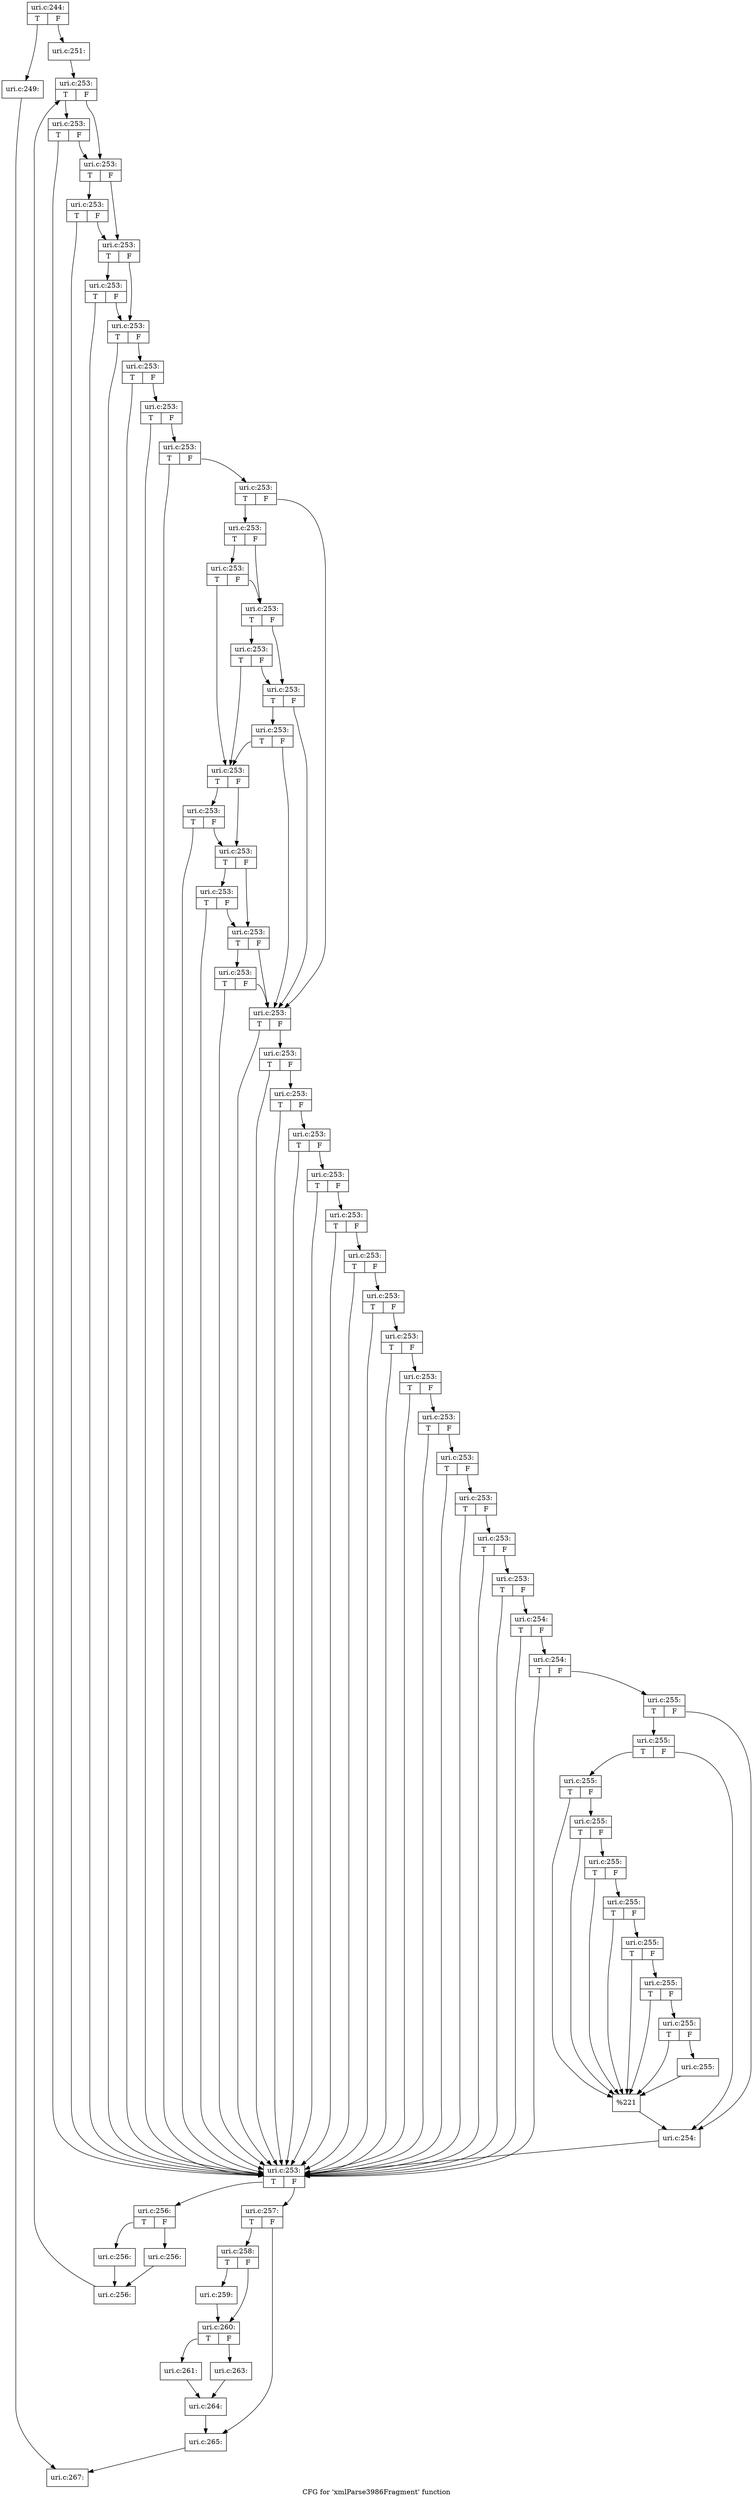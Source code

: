digraph "CFG for 'xmlParse3986Fragment' function" {
	label="CFG for 'xmlParse3986Fragment' function";

	Node0x48a6960 [shape=record,label="{uri.c:244:|{<s0>T|<s1>F}}"];
	Node0x48a6960:s0 -> Node0x4990c30;
	Node0x48a6960:s1 -> Node0x4990c80;
	Node0x4990c30 [shape=record,label="{uri.c:249:}"];
	Node0x4990c30 -> Node0x4990360;
	Node0x4990c80 [shape=record,label="{uri.c:251:}"];
	Node0x4990c80 -> Node0x48b5940;
	Node0x48b5940 [shape=record,label="{uri.c:253:|{<s0>T|<s1>F}}"];
	Node0x48b5940:s0 -> Node0x4992270;
	Node0x48b5940:s1 -> Node0x4992220;
	Node0x4992270 [shape=record,label="{uri.c:253:|{<s0>T|<s1>F}}"];
	Node0x4992270:s0 -> Node0x48b5be0;
	Node0x4992270:s1 -> Node0x4992220;
	Node0x4992220 [shape=record,label="{uri.c:253:|{<s0>T|<s1>F}}"];
	Node0x4992220:s0 -> Node0x4992780;
	Node0x4992220:s1 -> Node0x49921d0;
	Node0x4992780 [shape=record,label="{uri.c:253:|{<s0>T|<s1>F}}"];
	Node0x4992780:s0 -> Node0x48b5be0;
	Node0x4992780:s1 -> Node0x49921d0;
	Node0x49921d0 [shape=record,label="{uri.c:253:|{<s0>T|<s1>F}}"];
	Node0x49921d0:s0 -> Node0x4992c30;
	Node0x49921d0:s1 -> Node0x4992180;
	Node0x4992c30 [shape=record,label="{uri.c:253:|{<s0>T|<s1>F}}"];
	Node0x4992c30:s0 -> Node0x48b5be0;
	Node0x4992c30:s1 -> Node0x4992180;
	Node0x4992180 [shape=record,label="{uri.c:253:|{<s0>T|<s1>F}}"];
	Node0x4992180:s0 -> Node0x48b5be0;
	Node0x4992180:s1 -> Node0x4992130;
	Node0x4992130 [shape=record,label="{uri.c:253:|{<s0>T|<s1>F}}"];
	Node0x4992130:s0 -> Node0x48b5be0;
	Node0x4992130:s1 -> Node0x49920e0;
	Node0x49920e0 [shape=record,label="{uri.c:253:|{<s0>T|<s1>F}}"];
	Node0x49920e0:s0 -> Node0x48b5be0;
	Node0x49920e0:s1 -> Node0x4992090;
	Node0x4992090 [shape=record,label="{uri.c:253:|{<s0>T|<s1>F}}"];
	Node0x4992090:s0 -> Node0x48b5be0;
	Node0x4992090:s1 -> Node0x4992040;
	Node0x4992040 [shape=record,label="{uri.c:253:|{<s0>T|<s1>F}}"];
	Node0x4992040:s0 -> Node0x49939f0;
	Node0x4992040:s1 -> Node0x4991ff0;
	Node0x49939f0 [shape=record,label="{uri.c:253:|{<s0>T|<s1>F}}"];
	Node0x49939f0:s0 -> Node0x4993d10;
	Node0x49939f0:s1 -> Node0x4993cc0;
	Node0x4993d10 [shape=record,label="{uri.c:253:|{<s0>T|<s1>F}}"];
	Node0x4993d10:s0 -> Node0x49939a0;
	Node0x4993d10:s1 -> Node0x4993cc0;
	Node0x4993cc0 [shape=record,label="{uri.c:253:|{<s0>T|<s1>F}}"];
	Node0x4993cc0:s0 -> Node0x49942e0;
	Node0x4993cc0:s1 -> Node0x4993c70;
	Node0x49942e0 [shape=record,label="{uri.c:253:|{<s0>T|<s1>F}}"];
	Node0x49942e0:s0 -> Node0x49939a0;
	Node0x49942e0:s1 -> Node0x4993c70;
	Node0x4993c70 [shape=record,label="{uri.c:253:|{<s0>T|<s1>F}}"];
	Node0x4993c70:s0 -> Node0x49948b0;
	Node0x4993c70:s1 -> Node0x4991ff0;
	Node0x49948b0 [shape=record,label="{uri.c:253:|{<s0>T|<s1>F}}"];
	Node0x49948b0:s0 -> Node0x49939a0;
	Node0x49948b0:s1 -> Node0x4991ff0;
	Node0x49939a0 [shape=record,label="{uri.c:253:|{<s0>T|<s1>F}}"];
	Node0x49939a0:s0 -> Node0x4994f20;
	Node0x49939a0:s1 -> Node0x4994ed0;
	Node0x4994f20 [shape=record,label="{uri.c:253:|{<s0>T|<s1>F}}"];
	Node0x4994f20:s0 -> Node0x48b5be0;
	Node0x4994f20:s1 -> Node0x4994ed0;
	Node0x4994ed0 [shape=record,label="{uri.c:253:|{<s0>T|<s1>F}}"];
	Node0x4994ed0:s0 -> Node0x49954f0;
	Node0x4994ed0:s1 -> Node0x4994e80;
	Node0x49954f0 [shape=record,label="{uri.c:253:|{<s0>T|<s1>F}}"];
	Node0x49954f0:s0 -> Node0x48b5be0;
	Node0x49954f0:s1 -> Node0x4994e80;
	Node0x4994e80 [shape=record,label="{uri.c:253:|{<s0>T|<s1>F}}"];
	Node0x4994e80:s0 -> Node0x4995ac0;
	Node0x4994e80:s1 -> Node0x4991ff0;
	Node0x4995ac0 [shape=record,label="{uri.c:253:|{<s0>T|<s1>F}}"];
	Node0x4995ac0:s0 -> Node0x48b5be0;
	Node0x4995ac0:s1 -> Node0x4991ff0;
	Node0x4991ff0 [shape=record,label="{uri.c:253:|{<s0>T|<s1>F}}"];
	Node0x4991ff0:s0 -> Node0x48b5be0;
	Node0x4991ff0:s1 -> Node0x4996360;
	Node0x4996360 [shape=record,label="{uri.c:253:|{<s0>T|<s1>F}}"];
	Node0x4996360:s0 -> Node0x48b5be0;
	Node0x4996360:s1 -> Node0x4996310;
	Node0x4996310 [shape=record,label="{uri.c:253:|{<s0>T|<s1>F}}"];
	Node0x4996310:s0 -> Node0x48b5be0;
	Node0x4996310:s1 -> Node0x49962c0;
	Node0x49962c0 [shape=record,label="{uri.c:253:|{<s0>T|<s1>F}}"];
	Node0x49962c0:s0 -> Node0x48b5be0;
	Node0x49962c0:s1 -> Node0x4996270;
	Node0x4996270 [shape=record,label="{uri.c:253:|{<s0>T|<s1>F}}"];
	Node0x4996270:s0 -> Node0x48b5be0;
	Node0x4996270:s1 -> Node0x4996220;
	Node0x4996220 [shape=record,label="{uri.c:253:|{<s0>T|<s1>F}}"];
	Node0x4996220:s0 -> Node0x48b5be0;
	Node0x4996220:s1 -> Node0x49961d0;
	Node0x49961d0 [shape=record,label="{uri.c:253:|{<s0>T|<s1>F}}"];
	Node0x49961d0:s0 -> Node0x48b5be0;
	Node0x49961d0:s1 -> Node0x4996180;
	Node0x4996180 [shape=record,label="{uri.c:253:|{<s0>T|<s1>F}}"];
	Node0x4996180:s0 -> Node0x48b5be0;
	Node0x4996180:s1 -> Node0x4996130;
	Node0x4996130 [shape=record,label="{uri.c:253:|{<s0>T|<s1>F}}"];
	Node0x4996130:s0 -> Node0x48b5be0;
	Node0x4996130:s1 -> Node0x49960e0;
	Node0x49960e0 [shape=record,label="{uri.c:253:|{<s0>T|<s1>F}}"];
	Node0x49960e0:s0 -> Node0x48b5be0;
	Node0x49960e0:s1 -> Node0x4996090;
	Node0x4996090 [shape=record,label="{uri.c:253:|{<s0>T|<s1>F}}"];
	Node0x4996090:s0 -> Node0x48b5be0;
	Node0x4996090:s1 -> Node0x4991fa0;
	Node0x4991fa0 [shape=record,label="{uri.c:253:|{<s0>T|<s1>F}}"];
	Node0x4991fa0:s0 -> Node0x48b5be0;
	Node0x4991fa0:s1 -> Node0x4991f20;
	Node0x4991f20 [shape=record,label="{uri.c:253:|{<s0>T|<s1>F}}"];
	Node0x4991f20:s0 -> Node0x48b5be0;
	Node0x4991f20:s1 -> Node0x4991ea0;
	Node0x4991ea0 [shape=record,label="{uri.c:253:|{<s0>T|<s1>F}}"];
	Node0x4991ea0:s0 -> Node0x48b5be0;
	Node0x4991ea0:s1 -> Node0x4991e20;
	Node0x4991e20 [shape=record,label="{uri.c:253:|{<s0>T|<s1>F}}"];
	Node0x4991e20:s0 -> Node0x48b5be0;
	Node0x4991e20:s1 -> Node0x4991dd0;
	Node0x4991dd0 [shape=record,label="{uri.c:254:|{<s0>T|<s1>F}}"];
	Node0x4991dd0:s0 -> Node0x48b5be0;
	Node0x4991dd0:s1 -> Node0x48b5ab0;
	Node0x48b5ab0 [shape=record,label="{uri.c:254:|{<s0>T|<s1>F}}"];
	Node0x48b5ab0:s0 -> Node0x48b5be0;
	Node0x48b5ab0:s1 -> Node0x48b5a60;
	Node0x48b5a60 [shape=record,label="{uri.c:255:|{<s0>T|<s1>F}}"];
	Node0x48b5a60:s0 -> Node0x4998ce0;
	Node0x48b5a60:s1 -> Node0x4998c40;
	Node0x4998ce0 [shape=record,label="{uri.c:255:|{<s0>T|<s1>F}}"];
	Node0x4998ce0:s0 -> Node0x4998c90;
	Node0x4998ce0:s1 -> Node0x4998c40;
	Node0x4998c90 [shape=record,label="{uri.c:255:|{<s0>T|<s1>F}}"];
	Node0x4998c90:s0 -> Node0x49997f0;
	Node0x4998c90:s1 -> Node0x4999a20;
	Node0x4999a20 [shape=record,label="{uri.c:255:|{<s0>T|<s1>F}}"];
	Node0x4999a20:s0 -> Node0x49997f0;
	Node0x4999a20:s1 -> Node0x49999d0;
	Node0x49999d0 [shape=record,label="{uri.c:255:|{<s0>T|<s1>F}}"];
	Node0x49999d0:s0 -> Node0x49997f0;
	Node0x49999d0:s1 -> Node0x4999980;
	Node0x4999980 [shape=record,label="{uri.c:255:|{<s0>T|<s1>F}}"];
	Node0x4999980:s0 -> Node0x49997f0;
	Node0x4999980:s1 -> Node0x4999930;
	Node0x4999930 [shape=record,label="{uri.c:255:|{<s0>T|<s1>F}}"];
	Node0x4999930:s0 -> Node0x49997f0;
	Node0x4999930:s1 -> Node0x49998e0;
	Node0x49998e0 [shape=record,label="{uri.c:255:|{<s0>T|<s1>F}}"];
	Node0x49998e0:s0 -> Node0x49997f0;
	Node0x49998e0:s1 -> Node0x4999890;
	Node0x4999890 [shape=record,label="{uri.c:255:|{<s0>T|<s1>F}}"];
	Node0x4999890:s0 -> Node0x49997f0;
	Node0x4999890:s1 -> Node0x4999840;
	Node0x4999840 [shape=record,label="{uri.c:255:}"];
	Node0x4999840 -> Node0x49997f0;
	Node0x49997f0 [shape=record,label="{%221}"];
	Node0x49997f0 -> Node0x4998c40;
	Node0x4998c40 [shape=record,label="{uri.c:254:}"];
	Node0x4998c40 -> Node0x48b5be0;
	Node0x48b5be0 [shape=record,label="{uri.c:253:|{<s0>T|<s1>F}}"];
	Node0x48b5be0:s0 -> Node0x4999740;
	Node0x48b5be0:s1 -> Node0x48b5b60;
	Node0x4999740 [shape=record,label="{uri.c:256:|{<s0>T|<s1>F}}"];
	Node0x4999740:s0 -> Node0x499aa20;
	Node0x4999740:s1 -> Node0x499b000;
	Node0x499aa20 [shape=record,label="{uri.c:256:}"];
	Node0x499aa20 -> Node0x499b050;
	Node0x499b000 [shape=record,label="{uri.c:256:}"];
	Node0x499b000 -> Node0x499b050;
	Node0x499b050 [shape=record,label="{uri.c:256:}"];
	Node0x499b050 -> Node0x48b5940;
	Node0x48b5b60 [shape=record,label="{uri.c:257:|{<s0>T|<s1>F}}"];
	Node0x48b5b60:s0 -> Node0x47d5900;
	Node0x48b5b60:s1 -> Node0x47d5950;
	Node0x47d5900 [shape=record,label="{uri.c:258:|{<s0>T|<s1>F}}"];
	Node0x47d5900:s0 -> Node0x47d5d10;
	Node0x47d5900:s1 -> Node0x47d5d60;
	Node0x47d5d10 [shape=record,label="{uri.c:259:}"];
	Node0x47d5d10 -> Node0x47d5d60;
	Node0x47d5d60 [shape=record,label="{uri.c:260:|{<s0>T|<s1>F}}"];
	Node0x47d5d60:s0 -> Node0x47d6490;
	Node0x47d5d60:s1 -> Node0x47d6530;
	Node0x47d6490 [shape=record,label="{uri.c:261:}"];
	Node0x47d6490 -> Node0x47d64e0;
	Node0x47d6530 [shape=record,label="{uri.c:263:}"];
	Node0x47d6530 -> Node0x47d64e0;
	Node0x47d64e0 [shape=record,label="{uri.c:264:}"];
	Node0x47d64e0 -> Node0x47d5950;
	Node0x47d5950 [shape=record,label="{uri.c:265:}"];
	Node0x47d5950 -> Node0x4990360;
	Node0x4990360 [shape=record,label="{uri.c:267:}"];
}
